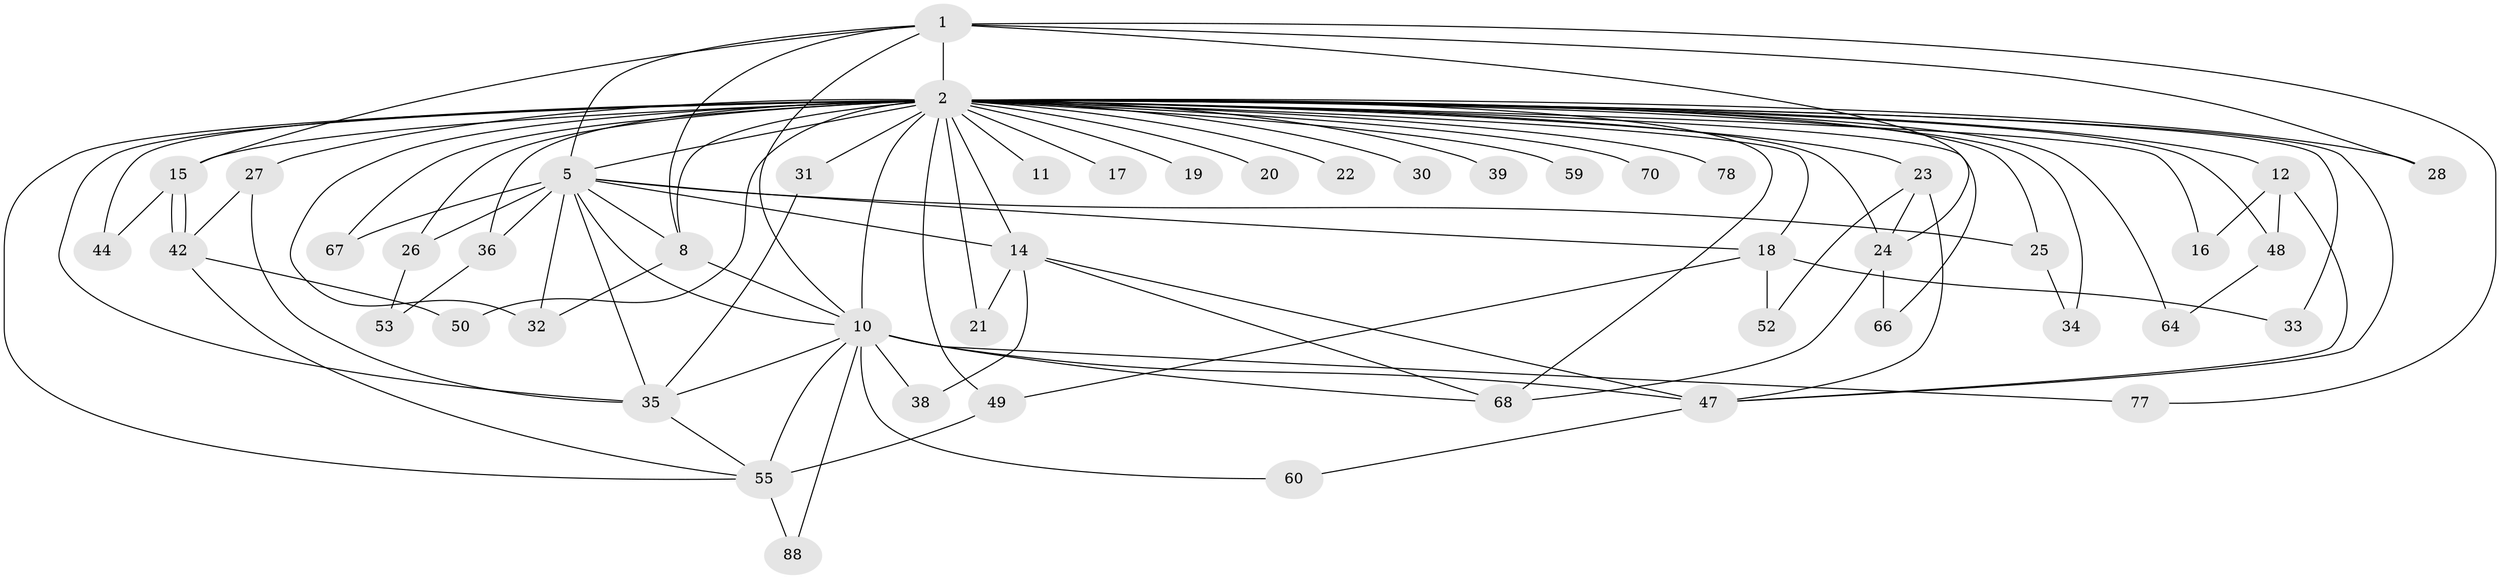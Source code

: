 // original degree distribution, {15: 0.01, 22: 0.01, 16: 0.01, 17: 0.03, 27: 0.01, 23: 0.01, 11: 0.01, 32: 0.01, 2: 0.51, 5: 0.08, 3: 0.2, 6: 0.02, 4: 0.08, 7: 0.01}
// Generated by graph-tools (version 1.1) at 2025/13/03/09/25 04:13:50]
// undirected, 50 vertices, 100 edges
graph export_dot {
graph [start="1"]
  node [color=gray90,style=filled];
  1 [super="+57+43"];
  2 [super="+65+3+75+89+95+45+4"];
  5 [super="+94+41"];
  8;
  10 [super="+71"];
  11;
  12;
  14;
  15 [super="+29"];
  16 [super="+73"];
  17;
  18;
  19;
  20;
  21;
  22 [super="+37"];
  23;
  24 [super="+61+79"];
  25;
  26;
  27 [super="+56"];
  28 [super="+46"];
  30;
  31 [super="+54"];
  32 [super="+100"];
  33;
  34;
  35 [super="+92+40"];
  36;
  38;
  39 [super="+51"];
  42;
  44;
  47 [super="+93+84"];
  48;
  49;
  50 [super="+63"];
  52;
  53;
  55 [super="+80+58"];
  59;
  60;
  64;
  66;
  67;
  68 [super="+98"];
  70;
  77;
  78;
  88;
  1 -- 2 [weight=8];
  1 -- 5;
  1 -- 8;
  1 -- 10;
  1 -- 15;
  1 -- 24;
  1 -- 77;
  1 -- 28;
  2 -- 5 [weight=7];
  2 -- 8 [weight=7];
  2 -- 10 [weight=7];
  2 -- 11 [weight=2];
  2 -- 18;
  2 -- 20 [weight=2];
  2 -- 28 [weight=3];
  2 -- 30 [weight=2];
  2 -- 39 [weight=3];
  2 -- 70;
  2 -- 12 [weight=2];
  2 -- 14;
  2 -- 16 [weight=2];
  2 -- 17;
  2 -- 19 [weight=2];
  2 -- 21;
  2 -- 22 [weight=3];
  2 -- 23 [weight=2];
  2 -- 24;
  2 -- 25 [weight=3];
  2 -- 26;
  2 -- 27 [weight=4];
  2 -- 35;
  2 -- 36 [weight=2];
  2 -- 44;
  2 -- 47;
  2 -- 48;
  2 -- 50;
  2 -- 55;
  2 -- 64;
  2 -- 66;
  2 -- 68;
  2 -- 32;
  2 -- 67;
  2 -- 78;
  2 -- 15 [weight=2];
  2 -- 31 [weight=3];
  2 -- 33;
  2 -- 34;
  2 -- 49;
  2 -- 59 [weight=2];
  5 -- 8;
  5 -- 10;
  5 -- 14;
  5 -- 18;
  5 -- 26;
  5 -- 32;
  5 -- 35;
  5 -- 25;
  5 -- 67;
  5 -- 36;
  8 -- 10;
  8 -- 32;
  10 -- 35;
  10 -- 38;
  10 -- 47 [weight=2];
  10 -- 60;
  10 -- 77;
  10 -- 88;
  10 -- 68;
  10 -- 55;
  12 -- 16;
  12 -- 47;
  12 -- 48;
  14 -- 21;
  14 -- 38;
  14 -- 68;
  14 -- 47;
  15 -- 42;
  15 -- 42;
  15 -- 44;
  18 -- 33;
  18 -- 49;
  18 -- 52;
  23 -- 52;
  23 -- 24;
  23 -- 47;
  24 -- 66;
  24 -- 68;
  25 -- 34;
  26 -- 53;
  27 -- 35;
  27 -- 42;
  31 -- 35;
  35 -- 55;
  36 -- 53;
  42 -- 55;
  42 -- 50;
  47 -- 60;
  48 -- 64;
  49 -- 55 [weight=2];
  55 -- 88;
}
